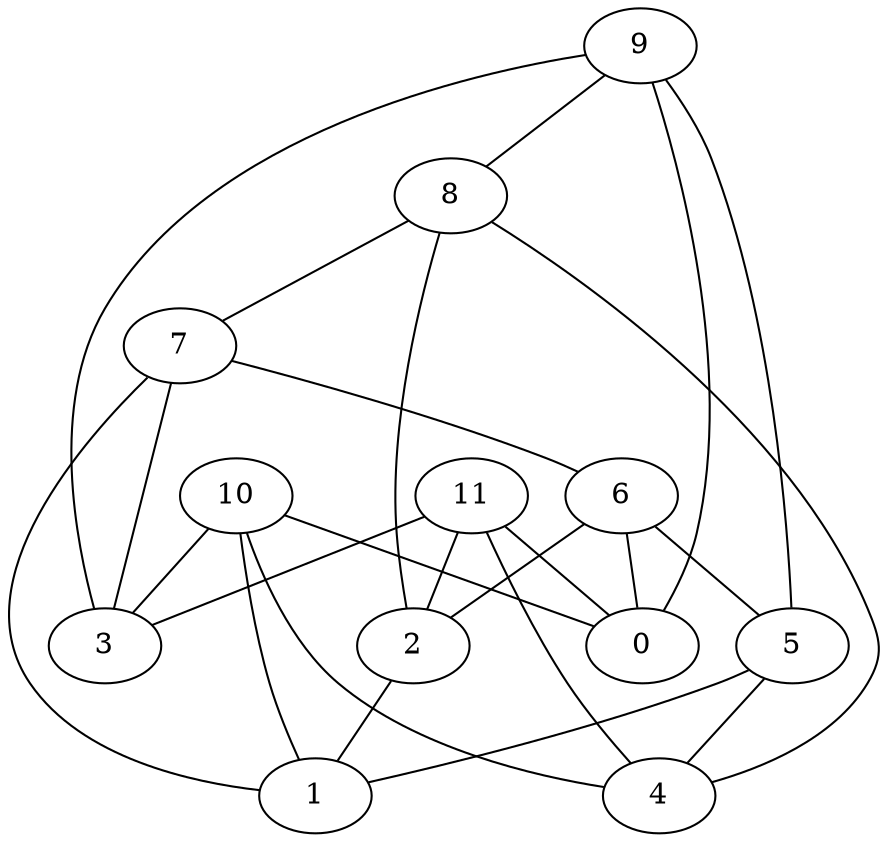 /* Created by igraph 0.7.1 */
graph {
  0;
  1;
  2;
  3;
  4;
  5;
  6;
  7;
  8;
  9;
  10;
  11;

  6 -- 5;
  7 -- 6;
  8 -- 7;
  9 -- 8;
  9 -- 5;
  5 -- 4;
  8 -- 4;
  8 -- 2;
  6 -- 2;
  6 -- 0;
  9 -- 0;
  9 -- 3;
  7 -- 3;
  7 -- 1;
  5 -- 1;
  10 -- 1;
  10 -- 4;
  11 -- 4;
  11 -- 2;
  10 -- 0;
  11 -- 0;
  11 -- 3;
  10 -- 3;
  2 -- 1;
}
